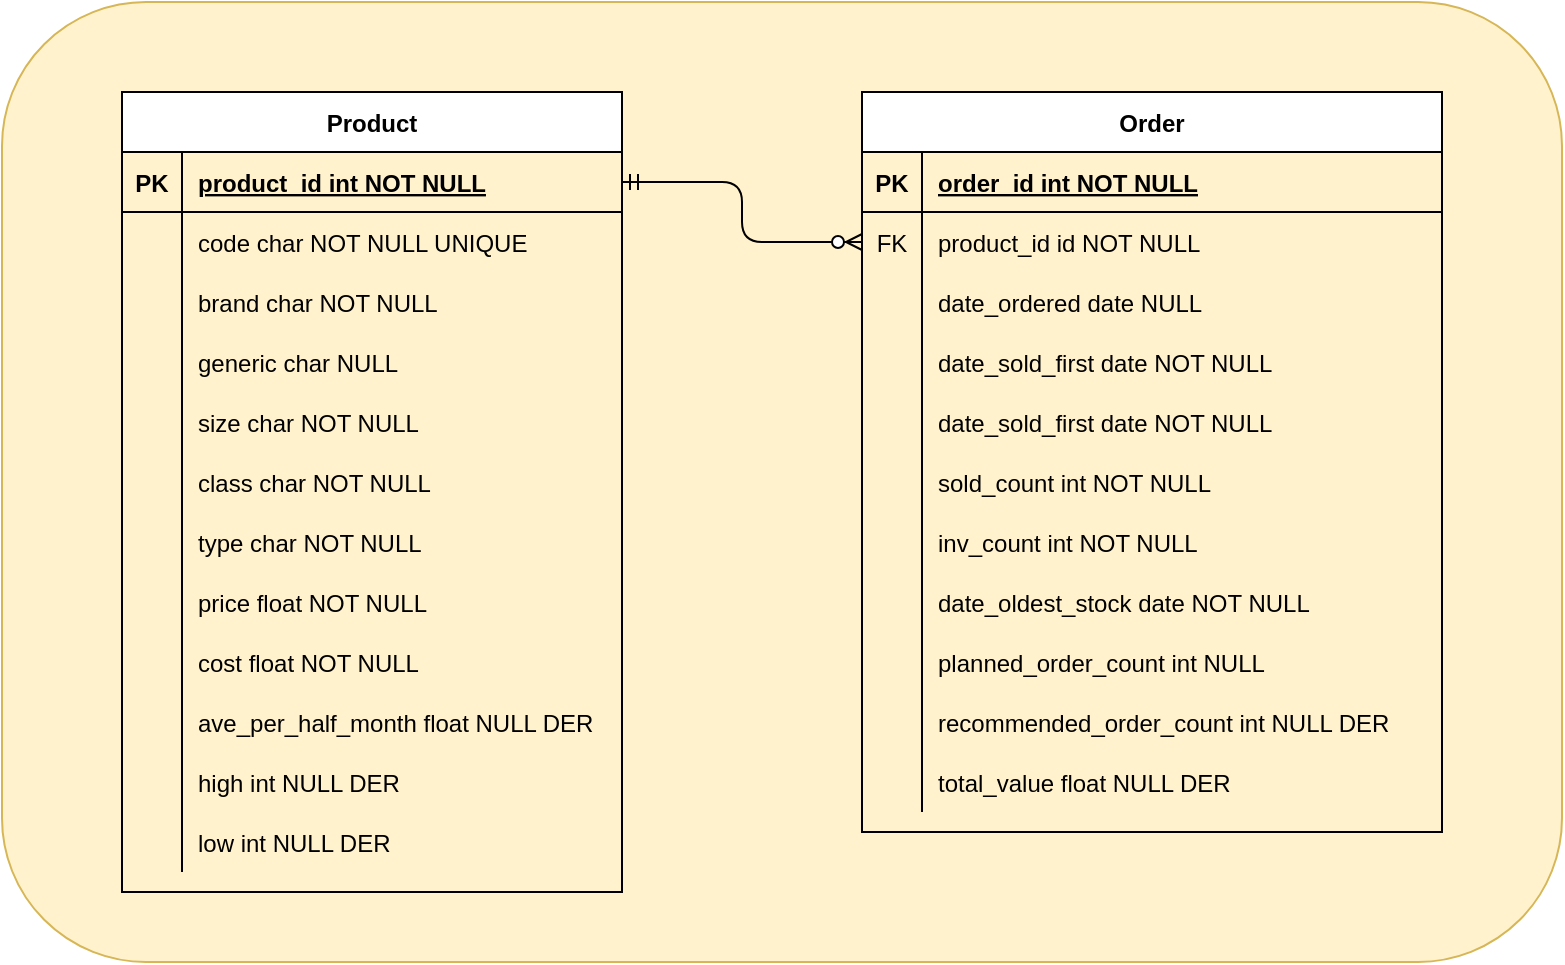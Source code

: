 <mxfile version="14.5.1" type="device"><diagram id="R2lEEEUBdFMjLlhIrx00" name="Page-1"><mxGraphModel dx="2029" dy="593" grid="1" gridSize="10" guides="1" tooltips="1" connect="1" arrows="1" fold="1" page="1" pageScale="1" pageWidth="1100" pageHeight="850" math="0" shadow="0" extFonts="Permanent Marker^https://fonts.googleapis.com/css?family=Permanent+Marker"><root><mxCell id="0"/><mxCell id="1" parent="0"/><mxCell id="hZizvtVDcVGfDl-8ThWa-8" value="" style="rounded=1;whiteSpace=wrap;html=1;fillColor=#fff2cc;strokeColor=#d6b656;" parent="1" vertex="1"><mxGeometry x="-970" y="230" width="780" height="480" as="geometry"/></mxCell><mxCell id="tdKmNyt_f2cVuzbir3vY-1" value="Product" style="shape=table;startSize=30;container=1;collapsible=1;childLayout=tableLayout;fixedRows=1;rowLines=0;fontStyle=1;align=center;resizeLast=1;" vertex="1" parent="1"><mxGeometry x="-910" y="275" width="250" height="400" as="geometry"/></mxCell><mxCell id="tdKmNyt_f2cVuzbir3vY-2" value="" style="shape=partialRectangle;collapsible=0;dropTarget=0;pointerEvents=0;points=[[0,0.5],[1,0.5]];portConstraint=eastwest;top=0;left=0;right=0;bottom=1;fillColor=none;fontStyle=5" vertex="1" parent="tdKmNyt_f2cVuzbir3vY-1"><mxGeometry y="30" width="250" height="30" as="geometry"/></mxCell><mxCell id="tdKmNyt_f2cVuzbir3vY-3" value="PK" style="shape=partialRectangle;overflow=hidden;connectable=0;fillColor=none;top=0;left=0;bottom=0;right=0;fontStyle=1" vertex="1" parent="tdKmNyt_f2cVuzbir3vY-2"><mxGeometry width="30.0" height="30" as="geometry"/></mxCell><mxCell id="tdKmNyt_f2cVuzbir3vY-4" value="product_id int NOT NULL" style="shape=partialRectangle;overflow=hidden;connectable=0;fillColor=none;top=0;left=0;bottom=0;right=0;align=left;spacingLeft=6;fontStyle=5" vertex="1" parent="tdKmNyt_f2cVuzbir3vY-2"><mxGeometry x="30.0" width="220" height="30" as="geometry"/></mxCell><mxCell id="tdKmNyt_f2cVuzbir3vY-95" value="" style="shape=partialRectangle;collapsible=0;dropTarget=0;pointerEvents=0;fillColor=none;points=[[0,0.5],[1,0.5]];portConstraint=eastwest;top=0;left=0;right=0;bottom=0;" vertex="1" parent="tdKmNyt_f2cVuzbir3vY-1"><mxGeometry y="60" width="250" height="30" as="geometry"/></mxCell><mxCell id="tdKmNyt_f2cVuzbir3vY-96" value="" style="shape=partialRectangle;overflow=hidden;connectable=0;fillColor=none;top=0;left=0;bottom=0;right=0;" vertex="1" parent="tdKmNyt_f2cVuzbir3vY-95"><mxGeometry width="30.0" height="30" as="geometry"/></mxCell><mxCell id="tdKmNyt_f2cVuzbir3vY-97" value="code char NOT NULL UNIQUE" style="shape=partialRectangle;overflow=hidden;connectable=0;fillColor=none;top=0;left=0;bottom=0;right=0;align=left;spacingLeft=6;" vertex="1" parent="tdKmNyt_f2cVuzbir3vY-95"><mxGeometry x="30.0" width="220" height="30" as="geometry"/></mxCell><mxCell id="tdKmNyt_f2cVuzbir3vY-17" value="" style="shape=partialRectangle;collapsible=0;dropTarget=0;pointerEvents=0;fillColor=none;points=[[0,0.5],[1,0.5]];portConstraint=eastwest;top=0;left=0;right=0;bottom=0;" vertex="1" parent="tdKmNyt_f2cVuzbir3vY-1"><mxGeometry y="90" width="250" height="30" as="geometry"/></mxCell><mxCell id="tdKmNyt_f2cVuzbir3vY-18" value="" style="shape=partialRectangle;overflow=hidden;connectable=0;fillColor=none;top=0;left=0;bottom=0;right=0;" vertex="1" parent="tdKmNyt_f2cVuzbir3vY-17"><mxGeometry width="30.0" height="30" as="geometry"/></mxCell><mxCell id="tdKmNyt_f2cVuzbir3vY-19" value="brand char NOT NULL" style="shape=partialRectangle;overflow=hidden;connectable=0;fillColor=none;top=0;left=0;bottom=0;right=0;align=left;spacingLeft=6;" vertex="1" parent="tdKmNyt_f2cVuzbir3vY-17"><mxGeometry x="30.0" width="220" height="30" as="geometry"/></mxCell><mxCell id="tdKmNyt_f2cVuzbir3vY-33" value="" style="shape=partialRectangle;collapsible=0;dropTarget=0;pointerEvents=0;fillColor=none;points=[[0,0.5],[1,0.5]];portConstraint=eastwest;top=0;left=0;right=0;bottom=0;" vertex="1" parent="tdKmNyt_f2cVuzbir3vY-1"><mxGeometry y="120" width="250" height="30" as="geometry"/></mxCell><mxCell id="tdKmNyt_f2cVuzbir3vY-34" value="" style="shape=partialRectangle;overflow=hidden;connectable=0;fillColor=none;top=0;left=0;bottom=0;right=0;" vertex="1" parent="tdKmNyt_f2cVuzbir3vY-33"><mxGeometry width="30.0" height="30" as="geometry"/></mxCell><mxCell id="tdKmNyt_f2cVuzbir3vY-35" value="generic char NULL" style="shape=partialRectangle;overflow=hidden;connectable=0;fillColor=none;top=0;left=0;bottom=0;right=0;align=left;spacingLeft=6;" vertex="1" parent="tdKmNyt_f2cVuzbir3vY-33"><mxGeometry x="30.0" width="220" height="30" as="geometry"/></mxCell><mxCell id="tdKmNyt_f2cVuzbir3vY-36" value="" style="shape=partialRectangle;collapsible=0;dropTarget=0;pointerEvents=0;fillColor=none;points=[[0,0.5],[1,0.5]];portConstraint=eastwest;top=0;left=0;right=0;bottom=0;" vertex="1" parent="tdKmNyt_f2cVuzbir3vY-1"><mxGeometry y="150" width="250" height="30" as="geometry"/></mxCell><mxCell id="tdKmNyt_f2cVuzbir3vY-37" value="" style="shape=partialRectangle;overflow=hidden;connectable=0;fillColor=none;top=0;left=0;bottom=0;right=0;" vertex="1" parent="tdKmNyt_f2cVuzbir3vY-36"><mxGeometry width="30.0" height="30" as="geometry"/></mxCell><mxCell id="tdKmNyt_f2cVuzbir3vY-38" value="size char NOT NULL" style="shape=partialRectangle;overflow=hidden;connectable=0;fillColor=none;top=0;left=0;bottom=0;right=0;align=left;spacingLeft=6;" vertex="1" parent="tdKmNyt_f2cVuzbir3vY-36"><mxGeometry x="30.0" width="220" height="30" as="geometry"/></mxCell><mxCell id="tdKmNyt_f2cVuzbir3vY-39" value="" style="shape=partialRectangle;collapsible=0;dropTarget=0;pointerEvents=0;fillColor=none;points=[[0,0.5],[1,0.5]];portConstraint=eastwest;top=0;left=0;right=0;bottom=0;" vertex="1" parent="tdKmNyt_f2cVuzbir3vY-1"><mxGeometry y="180" width="250" height="30" as="geometry"/></mxCell><mxCell id="tdKmNyt_f2cVuzbir3vY-40" value="" style="shape=partialRectangle;overflow=hidden;connectable=0;fillColor=none;top=0;left=0;bottom=0;right=0;" vertex="1" parent="tdKmNyt_f2cVuzbir3vY-39"><mxGeometry width="30.0" height="30" as="geometry"/></mxCell><mxCell id="tdKmNyt_f2cVuzbir3vY-41" value="class char NOT NULL" style="shape=partialRectangle;overflow=hidden;connectable=0;fillColor=none;top=0;left=0;bottom=0;right=0;align=left;spacingLeft=6;" vertex="1" parent="tdKmNyt_f2cVuzbir3vY-39"><mxGeometry x="30.0" width="220" height="30" as="geometry"/></mxCell><mxCell id="tdKmNyt_f2cVuzbir3vY-42" value="" style="shape=partialRectangle;collapsible=0;dropTarget=0;pointerEvents=0;fillColor=none;points=[[0,0.5],[1,0.5]];portConstraint=eastwest;top=0;left=0;right=0;bottom=0;" vertex="1" parent="tdKmNyt_f2cVuzbir3vY-1"><mxGeometry y="210" width="250" height="30" as="geometry"/></mxCell><mxCell id="tdKmNyt_f2cVuzbir3vY-43" value="" style="shape=partialRectangle;overflow=hidden;connectable=0;fillColor=none;top=0;left=0;bottom=0;right=0;" vertex="1" parent="tdKmNyt_f2cVuzbir3vY-42"><mxGeometry width="30.0" height="30" as="geometry"/></mxCell><mxCell id="tdKmNyt_f2cVuzbir3vY-44" value="type char NOT NULL" style="shape=partialRectangle;overflow=hidden;connectable=0;fillColor=none;top=0;left=0;bottom=0;right=0;align=left;spacingLeft=6;" vertex="1" parent="tdKmNyt_f2cVuzbir3vY-42"><mxGeometry x="30.0" width="220" height="30" as="geometry"/></mxCell><mxCell id="tdKmNyt_f2cVuzbir3vY-30" value="" style="shape=partialRectangle;collapsible=0;dropTarget=0;pointerEvents=0;fillColor=none;points=[[0,0.5],[1,0.5]];portConstraint=eastwest;top=0;left=0;right=0;bottom=0;" vertex="1" parent="tdKmNyt_f2cVuzbir3vY-1"><mxGeometry y="240" width="250" height="30" as="geometry"/></mxCell><mxCell id="tdKmNyt_f2cVuzbir3vY-31" value="" style="shape=partialRectangle;overflow=hidden;connectable=0;fillColor=none;top=0;left=0;bottom=0;right=0;" vertex="1" parent="tdKmNyt_f2cVuzbir3vY-30"><mxGeometry width="30.0" height="30" as="geometry"/></mxCell><mxCell id="tdKmNyt_f2cVuzbir3vY-32" value="price float NOT NULL" style="shape=partialRectangle;overflow=hidden;connectable=0;fillColor=none;top=0;left=0;bottom=0;right=0;align=left;spacingLeft=6;" vertex="1" parent="tdKmNyt_f2cVuzbir3vY-30"><mxGeometry x="30.0" width="220" height="30" as="geometry"/></mxCell><mxCell id="tdKmNyt_f2cVuzbir3vY-14" value="" style="shape=partialRectangle;collapsible=0;dropTarget=0;pointerEvents=0;fillColor=none;points=[[0,0.5],[1,0.5]];portConstraint=eastwest;top=0;left=0;right=0;bottom=0;" vertex="1" parent="tdKmNyt_f2cVuzbir3vY-1"><mxGeometry y="270" width="250" height="30" as="geometry"/></mxCell><mxCell id="tdKmNyt_f2cVuzbir3vY-15" value="" style="shape=partialRectangle;overflow=hidden;connectable=0;fillColor=none;top=0;left=0;bottom=0;right=0;" vertex="1" parent="tdKmNyt_f2cVuzbir3vY-14"><mxGeometry width="30.0" height="30" as="geometry"/></mxCell><mxCell id="tdKmNyt_f2cVuzbir3vY-16" value="cost float NOT NULL" style="shape=partialRectangle;overflow=hidden;connectable=0;fillColor=none;top=0;left=0;bottom=0;right=0;align=left;spacingLeft=6;" vertex="1" parent="tdKmNyt_f2cVuzbir3vY-14"><mxGeometry x="30.0" width="220" height="30" as="geometry"/></mxCell><mxCell id="tdKmNyt_f2cVuzbir3vY-45" value="" style="shape=partialRectangle;collapsible=0;dropTarget=0;pointerEvents=0;fillColor=none;points=[[0,0.5],[1,0.5]];portConstraint=eastwest;top=0;left=0;right=0;bottom=0;" vertex="1" parent="tdKmNyt_f2cVuzbir3vY-1"><mxGeometry y="300" width="250" height="30" as="geometry"/></mxCell><mxCell id="tdKmNyt_f2cVuzbir3vY-46" value="" style="shape=partialRectangle;overflow=hidden;connectable=0;fillColor=none;top=0;left=0;bottom=0;right=0;" vertex="1" parent="tdKmNyt_f2cVuzbir3vY-45"><mxGeometry width="30.0" height="30" as="geometry"/></mxCell><mxCell id="tdKmNyt_f2cVuzbir3vY-47" value="ave_per_half_month float NULL DER" style="shape=partialRectangle;overflow=hidden;connectable=0;fillColor=none;top=0;left=0;bottom=0;right=0;align=left;spacingLeft=6;" vertex="1" parent="tdKmNyt_f2cVuzbir3vY-45"><mxGeometry x="30.0" width="220" height="30" as="geometry"/></mxCell><mxCell id="tdKmNyt_f2cVuzbir3vY-54" value="" style="shape=partialRectangle;collapsible=0;dropTarget=0;pointerEvents=0;fillColor=none;points=[[0,0.5],[1,0.5]];portConstraint=eastwest;top=0;left=0;right=0;bottom=0;" vertex="1" parent="tdKmNyt_f2cVuzbir3vY-1"><mxGeometry y="330" width="250" height="30" as="geometry"/></mxCell><mxCell id="tdKmNyt_f2cVuzbir3vY-55" value="" style="shape=partialRectangle;overflow=hidden;connectable=0;fillColor=none;top=0;left=0;bottom=0;right=0;" vertex="1" parent="tdKmNyt_f2cVuzbir3vY-54"><mxGeometry width="30.0" height="30" as="geometry"/></mxCell><mxCell id="tdKmNyt_f2cVuzbir3vY-56" value="high int NULL DER" style="shape=partialRectangle;overflow=hidden;connectable=0;fillColor=none;top=0;left=0;bottom=0;right=0;align=left;spacingLeft=6;" vertex="1" parent="tdKmNyt_f2cVuzbir3vY-54"><mxGeometry x="30.0" width="220" height="30" as="geometry"/></mxCell><mxCell id="tdKmNyt_f2cVuzbir3vY-57" value="" style="shape=partialRectangle;collapsible=0;dropTarget=0;pointerEvents=0;fillColor=none;points=[[0,0.5],[1,0.5]];portConstraint=eastwest;top=0;left=0;right=0;bottom=0;" vertex="1" parent="tdKmNyt_f2cVuzbir3vY-1"><mxGeometry y="360" width="250" height="30" as="geometry"/></mxCell><mxCell id="tdKmNyt_f2cVuzbir3vY-58" value="" style="shape=partialRectangle;overflow=hidden;connectable=0;fillColor=none;top=0;left=0;bottom=0;right=0;" vertex="1" parent="tdKmNyt_f2cVuzbir3vY-57"><mxGeometry width="30.0" height="30" as="geometry"/></mxCell><mxCell id="tdKmNyt_f2cVuzbir3vY-59" value="low int NULL DER" style="shape=partialRectangle;overflow=hidden;connectable=0;fillColor=none;top=0;left=0;bottom=0;right=0;align=left;spacingLeft=6;" vertex="1" parent="tdKmNyt_f2cVuzbir3vY-57"><mxGeometry x="30.0" width="220" height="30" as="geometry"/></mxCell><mxCell id="tdKmNyt_f2cVuzbir3vY-60" value="Order" style="shape=table;startSize=30;container=1;collapsible=1;childLayout=tableLayout;fixedRows=1;rowLines=0;fontStyle=1;align=center;resizeLast=1;" vertex="1" parent="1"><mxGeometry x="-540" y="275" width="290" height="370" as="geometry"/></mxCell><mxCell id="tdKmNyt_f2cVuzbir3vY-61" value="" style="shape=partialRectangle;collapsible=0;dropTarget=0;pointerEvents=0;points=[[0,0.5],[1,0.5]];portConstraint=eastwest;top=0;left=0;right=0;bottom=1;fillColor=none;fontStyle=5" vertex="1" parent="tdKmNyt_f2cVuzbir3vY-60"><mxGeometry y="30" width="290" height="30" as="geometry"/></mxCell><mxCell id="tdKmNyt_f2cVuzbir3vY-62" value="PK" style="shape=partialRectangle;overflow=hidden;connectable=0;fillColor=none;top=0;left=0;bottom=0;right=0;fontStyle=1" vertex="1" parent="tdKmNyt_f2cVuzbir3vY-61"><mxGeometry width="30.0" height="30" as="geometry"/></mxCell><mxCell id="tdKmNyt_f2cVuzbir3vY-63" value="order_id int NOT NULL" style="shape=partialRectangle;overflow=hidden;connectable=0;fillColor=none;top=0;left=0;bottom=0;right=0;align=left;spacingLeft=6;fontStyle=5" vertex="1" parent="tdKmNyt_f2cVuzbir3vY-61"><mxGeometry x="30.0" width="260" height="30" as="geometry"/></mxCell><mxCell id="tdKmNyt_f2cVuzbir3vY-64" value="" style="shape=partialRectangle;collapsible=0;dropTarget=0;pointerEvents=0;fillColor=none;points=[[0,0.5],[1,0.5]];portConstraint=eastwest;top=0;left=0;right=0;bottom=0;" vertex="1" parent="tdKmNyt_f2cVuzbir3vY-60"><mxGeometry y="60" width="290" height="30" as="geometry"/></mxCell><mxCell id="tdKmNyt_f2cVuzbir3vY-65" value="FK" style="shape=partialRectangle;overflow=hidden;connectable=0;fillColor=none;top=0;left=0;bottom=0;right=0;" vertex="1" parent="tdKmNyt_f2cVuzbir3vY-64"><mxGeometry width="30.0" height="30" as="geometry"/></mxCell><mxCell id="tdKmNyt_f2cVuzbir3vY-66" value="product_id id NOT NULL" style="shape=partialRectangle;overflow=hidden;connectable=0;fillColor=none;top=0;left=0;bottom=0;right=0;align=left;spacingLeft=6;" vertex="1" parent="tdKmNyt_f2cVuzbir3vY-64"><mxGeometry x="30.0" width="260" height="30" as="geometry"/></mxCell><mxCell id="tdKmNyt_f2cVuzbir3vY-67" value="" style="shape=partialRectangle;collapsible=0;dropTarget=0;pointerEvents=0;fillColor=none;points=[[0,0.5],[1,0.5]];portConstraint=eastwest;top=0;left=0;right=0;bottom=0;" vertex="1" parent="tdKmNyt_f2cVuzbir3vY-60"><mxGeometry y="90" width="290" height="30" as="geometry"/></mxCell><mxCell id="tdKmNyt_f2cVuzbir3vY-68" value="" style="shape=partialRectangle;overflow=hidden;connectable=0;fillColor=none;top=0;left=0;bottom=0;right=0;" vertex="1" parent="tdKmNyt_f2cVuzbir3vY-67"><mxGeometry width="30.0" height="30" as="geometry"/></mxCell><mxCell id="tdKmNyt_f2cVuzbir3vY-69" value="date_ordered date NULL" style="shape=partialRectangle;overflow=hidden;connectable=0;fillColor=none;top=0;left=0;bottom=0;right=0;align=left;spacingLeft=6;" vertex="1" parent="tdKmNyt_f2cVuzbir3vY-67"><mxGeometry x="30.0" width="260" height="30" as="geometry"/></mxCell><mxCell id="tdKmNyt_f2cVuzbir3vY-70" value="" style="shape=partialRectangle;collapsible=0;dropTarget=0;pointerEvents=0;fillColor=none;points=[[0,0.5],[1,0.5]];portConstraint=eastwest;top=0;left=0;right=0;bottom=0;" vertex="1" parent="tdKmNyt_f2cVuzbir3vY-60"><mxGeometry y="120" width="290" height="30" as="geometry"/></mxCell><mxCell id="tdKmNyt_f2cVuzbir3vY-71" value="" style="shape=partialRectangle;overflow=hidden;connectable=0;fillColor=none;top=0;left=0;bottom=0;right=0;" vertex="1" parent="tdKmNyt_f2cVuzbir3vY-70"><mxGeometry width="30.0" height="30" as="geometry"/></mxCell><mxCell id="tdKmNyt_f2cVuzbir3vY-72" value="date_sold_first date NOT NULL" style="shape=partialRectangle;overflow=hidden;connectable=0;fillColor=none;top=0;left=0;bottom=0;right=0;align=left;spacingLeft=6;" vertex="1" parent="tdKmNyt_f2cVuzbir3vY-70"><mxGeometry x="30.0" width="260" height="30" as="geometry"/></mxCell><mxCell id="tdKmNyt_f2cVuzbir3vY-73" value="" style="shape=partialRectangle;collapsible=0;dropTarget=0;pointerEvents=0;fillColor=none;points=[[0,0.5],[1,0.5]];portConstraint=eastwest;top=0;left=0;right=0;bottom=0;" vertex="1" parent="tdKmNyt_f2cVuzbir3vY-60"><mxGeometry y="150" width="290" height="30" as="geometry"/></mxCell><mxCell id="tdKmNyt_f2cVuzbir3vY-74" value="" style="shape=partialRectangle;overflow=hidden;connectable=0;fillColor=none;top=0;left=0;bottom=0;right=0;" vertex="1" parent="tdKmNyt_f2cVuzbir3vY-73"><mxGeometry width="30.0" height="30" as="geometry"/></mxCell><mxCell id="tdKmNyt_f2cVuzbir3vY-75" value="date_sold_first date NOT NULL" style="shape=partialRectangle;overflow=hidden;connectable=0;fillColor=none;top=0;left=0;bottom=0;right=0;align=left;spacingLeft=6;" vertex="1" parent="tdKmNyt_f2cVuzbir3vY-73"><mxGeometry x="30.0" width="260" height="30" as="geometry"/></mxCell><mxCell id="tdKmNyt_f2cVuzbir3vY-76" value="" style="shape=partialRectangle;collapsible=0;dropTarget=0;pointerEvents=0;fillColor=none;points=[[0,0.5],[1,0.5]];portConstraint=eastwest;top=0;left=0;right=0;bottom=0;" vertex="1" parent="tdKmNyt_f2cVuzbir3vY-60"><mxGeometry y="180" width="290" height="30" as="geometry"/></mxCell><mxCell id="tdKmNyt_f2cVuzbir3vY-77" value="" style="shape=partialRectangle;overflow=hidden;connectable=0;fillColor=none;top=0;left=0;bottom=0;right=0;" vertex="1" parent="tdKmNyt_f2cVuzbir3vY-76"><mxGeometry width="30.0" height="30" as="geometry"/></mxCell><mxCell id="tdKmNyt_f2cVuzbir3vY-78" value="sold_count int NOT NULL" style="shape=partialRectangle;overflow=hidden;connectable=0;fillColor=none;top=0;left=0;bottom=0;right=0;align=left;spacingLeft=6;" vertex="1" parent="tdKmNyt_f2cVuzbir3vY-76"><mxGeometry x="30.0" width="260" height="30" as="geometry"/></mxCell><mxCell id="tdKmNyt_f2cVuzbir3vY-79" value="" style="shape=partialRectangle;collapsible=0;dropTarget=0;pointerEvents=0;fillColor=none;points=[[0,0.5],[1,0.5]];portConstraint=eastwest;top=0;left=0;right=0;bottom=0;" vertex="1" parent="tdKmNyt_f2cVuzbir3vY-60"><mxGeometry y="210" width="290" height="30" as="geometry"/></mxCell><mxCell id="tdKmNyt_f2cVuzbir3vY-80" value="" style="shape=partialRectangle;overflow=hidden;connectable=0;fillColor=none;top=0;left=0;bottom=0;right=0;" vertex="1" parent="tdKmNyt_f2cVuzbir3vY-79"><mxGeometry width="30.0" height="30" as="geometry"/></mxCell><mxCell id="tdKmNyt_f2cVuzbir3vY-81" value="inv_count int NOT NULL" style="shape=partialRectangle;overflow=hidden;connectable=0;fillColor=none;top=0;left=0;bottom=0;right=0;align=left;spacingLeft=6;" vertex="1" parent="tdKmNyt_f2cVuzbir3vY-79"><mxGeometry x="30.0" width="260" height="30" as="geometry"/></mxCell><mxCell id="tdKmNyt_f2cVuzbir3vY-82" value="" style="shape=partialRectangle;collapsible=0;dropTarget=0;pointerEvents=0;fillColor=none;points=[[0,0.5],[1,0.5]];portConstraint=eastwest;top=0;left=0;right=0;bottom=0;" vertex="1" parent="tdKmNyt_f2cVuzbir3vY-60"><mxGeometry y="240" width="290" height="30" as="geometry"/></mxCell><mxCell id="tdKmNyt_f2cVuzbir3vY-83" value="" style="shape=partialRectangle;overflow=hidden;connectable=0;fillColor=none;top=0;left=0;bottom=0;right=0;" vertex="1" parent="tdKmNyt_f2cVuzbir3vY-82"><mxGeometry width="30.0" height="30" as="geometry"/></mxCell><mxCell id="tdKmNyt_f2cVuzbir3vY-84" value="date_oldest_stock date NOT NULL" style="shape=partialRectangle;overflow=hidden;connectable=0;fillColor=none;top=0;left=0;bottom=0;right=0;align=left;spacingLeft=6;" vertex="1" parent="tdKmNyt_f2cVuzbir3vY-82"><mxGeometry x="30.0" width="260" height="30" as="geometry"/></mxCell><mxCell id="tdKmNyt_f2cVuzbir3vY-85" value="" style="shape=partialRectangle;collapsible=0;dropTarget=0;pointerEvents=0;fillColor=none;points=[[0,0.5],[1,0.5]];portConstraint=eastwest;top=0;left=0;right=0;bottom=0;" vertex="1" parent="tdKmNyt_f2cVuzbir3vY-60"><mxGeometry y="270" width="290" height="30" as="geometry"/></mxCell><mxCell id="tdKmNyt_f2cVuzbir3vY-86" value="" style="shape=partialRectangle;overflow=hidden;connectable=0;fillColor=none;top=0;left=0;bottom=0;right=0;" vertex="1" parent="tdKmNyt_f2cVuzbir3vY-85"><mxGeometry width="30.0" height="30" as="geometry"/></mxCell><mxCell id="tdKmNyt_f2cVuzbir3vY-87" value="planned_order_count int NULL" style="shape=partialRectangle;overflow=hidden;connectable=0;fillColor=none;top=0;left=0;bottom=0;right=0;align=left;spacingLeft=6;" vertex="1" parent="tdKmNyt_f2cVuzbir3vY-85"><mxGeometry x="30.0" width="260" height="30" as="geometry"/></mxCell><mxCell id="tdKmNyt_f2cVuzbir3vY-88" value="" style="shape=partialRectangle;collapsible=0;dropTarget=0;pointerEvents=0;fillColor=none;points=[[0,0.5],[1,0.5]];portConstraint=eastwest;top=0;left=0;right=0;bottom=0;" vertex="1" parent="tdKmNyt_f2cVuzbir3vY-60"><mxGeometry y="300" width="290" height="30" as="geometry"/></mxCell><mxCell id="tdKmNyt_f2cVuzbir3vY-89" value="" style="shape=partialRectangle;overflow=hidden;connectable=0;fillColor=none;top=0;left=0;bottom=0;right=0;" vertex="1" parent="tdKmNyt_f2cVuzbir3vY-88"><mxGeometry width="30.0" height="30" as="geometry"/></mxCell><mxCell id="tdKmNyt_f2cVuzbir3vY-90" value="recommended_order_count int NULL DER" style="shape=partialRectangle;overflow=hidden;connectable=0;fillColor=none;top=0;left=0;bottom=0;right=0;align=left;spacingLeft=6;" vertex="1" parent="tdKmNyt_f2cVuzbir3vY-88"><mxGeometry x="30.0" width="260" height="30" as="geometry"/></mxCell><mxCell id="tdKmNyt_f2cVuzbir3vY-99" value="" style="shape=partialRectangle;collapsible=0;dropTarget=0;pointerEvents=0;fillColor=none;points=[[0,0.5],[1,0.5]];portConstraint=eastwest;top=0;left=0;right=0;bottom=0;" vertex="1" parent="tdKmNyt_f2cVuzbir3vY-60"><mxGeometry y="330" width="290" height="30" as="geometry"/></mxCell><mxCell id="tdKmNyt_f2cVuzbir3vY-100" value="" style="shape=partialRectangle;overflow=hidden;connectable=0;fillColor=none;top=0;left=0;bottom=0;right=0;" vertex="1" parent="tdKmNyt_f2cVuzbir3vY-99"><mxGeometry width="30.0" height="30" as="geometry"/></mxCell><mxCell id="tdKmNyt_f2cVuzbir3vY-101" value="total_value float NULL DER" style="shape=partialRectangle;overflow=hidden;connectable=0;fillColor=none;top=0;left=0;bottom=0;right=0;align=left;spacingLeft=6;" vertex="1" parent="tdKmNyt_f2cVuzbir3vY-99"><mxGeometry x="30.0" width="260" height="30" as="geometry"/></mxCell><mxCell id="tdKmNyt_f2cVuzbir3vY-98" value="" style="endArrow=ERzeroToMany;html=1;entryX=0;entryY=0.5;entryDx=0;entryDy=0;exitX=1;exitY=0.5;exitDx=0;exitDy=0;startArrow=ERmandOne;startFill=0;endFill=1;edgeStyle=orthogonalEdgeStyle;" edge="1" parent="1" source="tdKmNyt_f2cVuzbir3vY-2" target="tdKmNyt_f2cVuzbir3vY-64"><mxGeometry width="50" height="50" relative="1" as="geometry"><mxPoint x="-680" y="525" as="sourcePoint"/><mxPoint x="-630" y="475" as="targetPoint"/></mxGeometry></mxCell></root></mxGraphModel></diagram></mxfile>